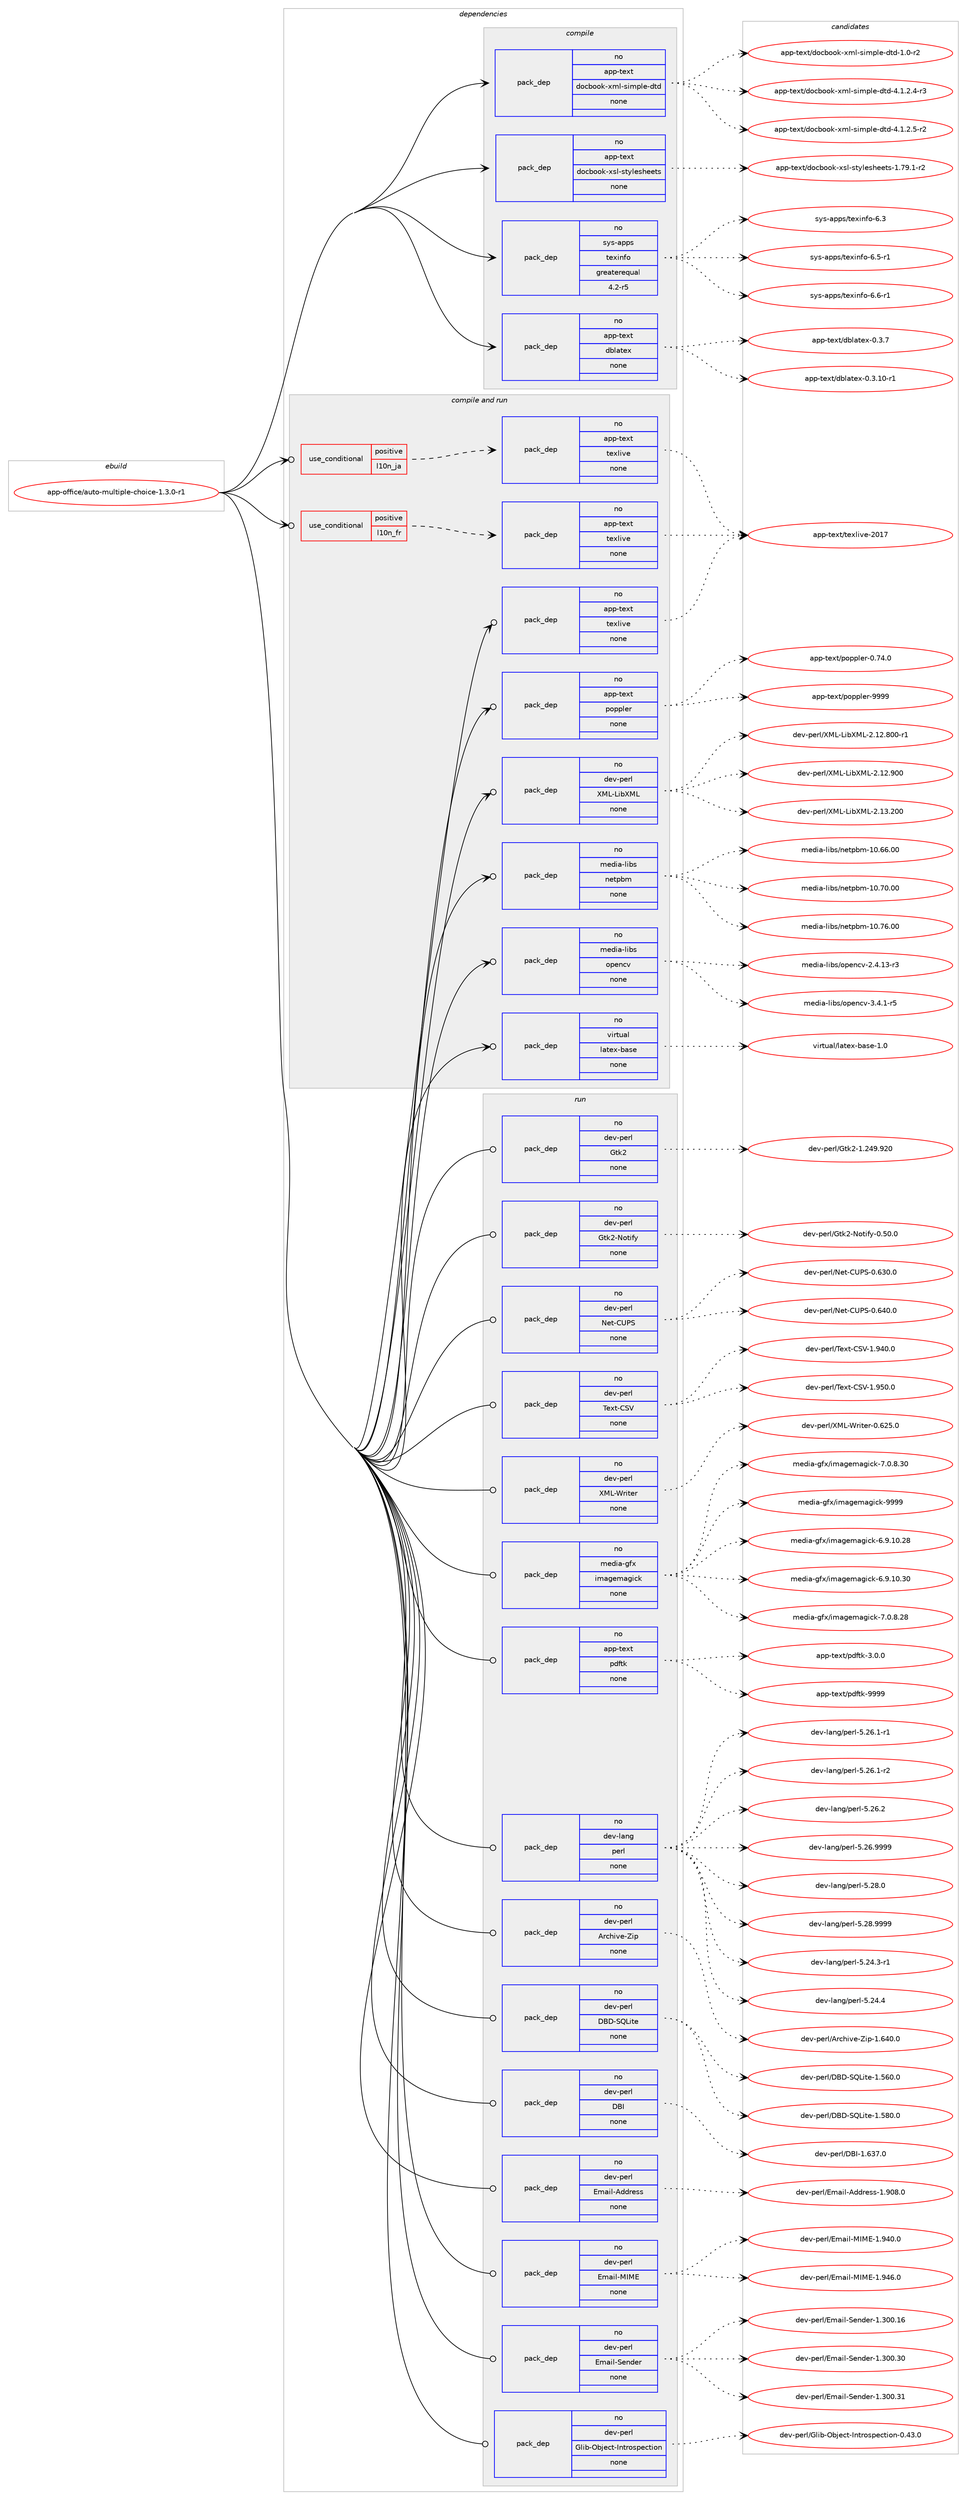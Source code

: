 digraph prolog {

# *************
# Graph options
# *************

newrank=true;
concentrate=true;
compound=true;
graph [rankdir=LR,fontname=Helvetica,fontsize=10,ranksep=1.5];#, ranksep=2.5, nodesep=0.2];
edge  [arrowhead=vee];
node  [fontname=Helvetica,fontsize=10];

# **********
# The ebuild
# **********

subgraph cluster_leftcol {
color=gray;
rank=same;
label=<<i>ebuild</i>>;
id [label="app-office/auto-multiple-choice-1.3.0-r1", color=red, width=4, href="../app-office/auto-multiple-choice-1.3.0-r1.svg"];
}

# ****************
# The dependencies
# ****************

subgraph cluster_midcol {
color=gray;
label=<<i>dependencies</i>>;
subgraph cluster_compile {
fillcolor="#eeeeee";
style=filled;
label=<<i>compile</i>>;
subgraph pack927870 {
dependency1302330 [label=<<TABLE BORDER="0" CELLBORDER="1" CELLSPACING="0" CELLPADDING="4" WIDTH="220"><TR><TD ROWSPAN="6" CELLPADDING="30">pack_dep</TD></TR><TR><TD WIDTH="110">no</TD></TR><TR><TD>app-text</TD></TR><TR><TD>dblatex</TD></TR><TR><TD>none</TD></TR><TR><TD></TD></TR></TABLE>>, shape=none, color=blue];
}
id:e -> dependency1302330:w [weight=20,style="solid",arrowhead="vee"];
subgraph pack927871 {
dependency1302331 [label=<<TABLE BORDER="0" CELLBORDER="1" CELLSPACING="0" CELLPADDING="4" WIDTH="220"><TR><TD ROWSPAN="6" CELLPADDING="30">pack_dep</TD></TR><TR><TD WIDTH="110">no</TD></TR><TR><TD>app-text</TD></TR><TR><TD>docbook-xml-simple-dtd</TD></TR><TR><TD>none</TD></TR><TR><TD></TD></TR></TABLE>>, shape=none, color=blue];
}
id:e -> dependency1302331:w [weight=20,style="solid",arrowhead="vee"];
subgraph pack927872 {
dependency1302332 [label=<<TABLE BORDER="0" CELLBORDER="1" CELLSPACING="0" CELLPADDING="4" WIDTH="220"><TR><TD ROWSPAN="6" CELLPADDING="30">pack_dep</TD></TR><TR><TD WIDTH="110">no</TD></TR><TR><TD>app-text</TD></TR><TR><TD>docbook-xsl-stylesheets</TD></TR><TR><TD>none</TD></TR><TR><TD></TD></TR></TABLE>>, shape=none, color=blue];
}
id:e -> dependency1302332:w [weight=20,style="solid",arrowhead="vee"];
subgraph pack927873 {
dependency1302333 [label=<<TABLE BORDER="0" CELLBORDER="1" CELLSPACING="0" CELLPADDING="4" WIDTH="220"><TR><TD ROWSPAN="6" CELLPADDING="30">pack_dep</TD></TR><TR><TD WIDTH="110">no</TD></TR><TR><TD>sys-apps</TD></TR><TR><TD>texinfo</TD></TR><TR><TD>greaterequal</TD></TR><TR><TD>4.2-r5</TD></TR></TABLE>>, shape=none, color=blue];
}
id:e -> dependency1302333:w [weight=20,style="solid",arrowhead="vee"];
}
subgraph cluster_compileandrun {
fillcolor="#eeeeee";
style=filled;
label=<<i>compile and run</i>>;
subgraph cond354155 {
dependency1302334 [label=<<TABLE BORDER="0" CELLBORDER="1" CELLSPACING="0" CELLPADDING="4"><TR><TD ROWSPAN="3" CELLPADDING="10">use_conditional</TD></TR><TR><TD>positive</TD></TR><TR><TD>l10n_fr</TD></TR></TABLE>>, shape=none, color=red];
subgraph pack927874 {
dependency1302335 [label=<<TABLE BORDER="0" CELLBORDER="1" CELLSPACING="0" CELLPADDING="4" WIDTH="220"><TR><TD ROWSPAN="6" CELLPADDING="30">pack_dep</TD></TR><TR><TD WIDTH="110">no</TD></TR><TR><TD>app-text</TD></TR><TR><TD>texlive</TD></TR><TR><TD>none</TD></TR><TR><TD></TD></TR></TABLE>>, shape=none, color=blue];
}
dependency1302334:e -> dependency1302335:w [weight=20,style="dashed",arrowhead="vee"];
}
id:e -> dependency1302334:w [weight=20,style="solid",arrowhead="odotvee"];
subgraph cond354156 {
dependency1302336 [label=<<TABLE BORDER="0" CELLBORDER="1" CELLSPACING="0" CELLPADDING="4"><TR><TD ROWSPAN="3" CELLPADDING="10">use_conditional</TD></TR><TR><TD>positive</TD></TR><TR><TD>l10n_ja</TD></TR></TABLE>>, shape=none, color=red];
subgraph pack927875 {
dependency1302337 [label=<<TABLE BORDER="0" CELLBORDER="1" CELLSPACING="0" CELLPADDING="4" WIDTH="220"><TR><TD ROWSPAN="6" CELLPADDING="30">pack_dep</TD></TR><TR><TD WIDTH="110">no</TD></TR><TR><TD>app-text</TD></TR><TR><TD>texlive</TD></TR><TR><TD>none</TD></TR><TR><TD></TD></TR></TABLE>>, shape=none, color=blue];
}
dependency1302336:e -> dependency1302337:w [weight=20,style="dashed",arrowhead="vee"];
}
id:e -> dependency1302336:w [weight=20,style="solid",arrowhead="odotvee"];
subgraph pack927876 {
dependency1302338 [label=<<TABLE BORDER="0" CELLBORDER="1" CELLSPACING="0" CELLPADDING="4" WIDTH="220"><TR><TD ROWSPAN="6" CELLPADDING="30">pack_dep</TD></TR><TR><TD WIDTH="110">no</TD></TR><TR><TD>app-text</TD></TR><TR><TD>poppler</TD></TR><TR><TD>none</TD></TR><TR><TD></TD></TR></TABLE>>, shape=none, color=blue];
}
id:e -> dependency1302338:w [weight=20,style="solid",arrowhead="odotvee"];
subgraph pack927877 {
dependency1302339 [label=<<TABLE BORDER="0" CELLBORDER="1" CELLSPACING="0" CELLPADDING="4" WIDTH="220"><TR><TD ROWSPAN="6" CELLPADDING="30">pack_dep</TD></TR><TR><TD WIDTH="110">no</TD></TR><TR><TD>app-text</TD></TR><TR><TD>texlive</TD></TR><TR><TD>none</TD></TR><TR><TD></TD></TR></TABLE>>, shape=none, color=blue];
}
id:e -> dependency1302339:w [weight=20,style="solid",arrowhead="odotvee"];
subgraph pack927878 {
dependency1302340 [label=<<TABLE BORDER="0" CELLBORDER="1" CELLSPACING="0" CELLPADDING="4" WIDTH="220"><TR><TD ROWSPAN="6" CELLPADDING="30">pack_dep</TD></TR><TR><TD WIDTH="110">no</TD></TR><TR><TD>dev-perl</TD></TR><TR><TD>XML-LibXML</TD></TR><TR><TD>none</TD></TR><TR><TD></TD></TR></TABLE>>, shape=none, color=blue];
}
id:e -> dependency1302340:w [weight=20,style="solid",arrowhead="odotvee"];
subgraph pack927879 {
dependency1302341 [label=<<TABLE BORDER="0" CELLBORDER="1" CELLSPACING="0" CELLPADDING="4" WIDTH="220"><TR><TD ROWSPAN="6" CELLPADDING="30">pack_dep</TD></TR><TR><TD WIDTH="110">no</TD></TR><TR><TD>media-libs</TD></TR><TR><TD>netpbm</TD></TR><TR><TD>none</TD></TR><TR><TD></TD></TR></TABLE>>, shape=none, color=blue];
}
id:e -> dependency1302341:w [weight=20,style="solid",arrowhead="odotvee"];
subgraph pack927880 {
dependency1302342 [label=<<TABLE BORDER="0" CELLBORDER="1" CELLSPACING="0" CELLPADDING="4" WIDTH="220"><TR><TD ROWSPAN="6" CELLPADDING="30">pack_dep</TD></TR><TR><TD WIDTH="110">no</TD></TR><TR><TD>media-libs</TD></TR><TR><TD>opencv</TD></TR><TR><TD>none</TD></TR><TR><TD></TD></TR></TABLE>>, shape=none, color=blue];
}
id:e -> dependency1302342:w [weight=20,style="solid",arrowhead="odotvee"];
subgraph pack927881 {
dependency1302343 [label=<<TABLE BORDER="0" CELLBORDER="1" CELLSPACING="0" CELLPADDING="4" WIDTH="220"><TR><TD ROWSPAN="6" CELLPADDING="30">pack_dep</TD></TR><TR><TD WIDTH="110">no</TD></TR><TR><TD>virtual</TD></TR><TR><TD>latex-base</TD></TR><TR><TD>none</TD></TR><TR><TD></TD></TR></TABLE>>, shape=none, color=blue];
}
id:e -> dependency1302343:w [weight=20,style="solid",arrowhead="odotvee"];
}
subgraph cluster_run {
fillcolor="#eeeeee";
style=filled;
label=<<i>run</i>>;
subgraph pack927882 {
dependency1302344 [label=<<TABLE BORDER="0" CELLBORDER="1" CELLSPACING="0" CELLPADDING="4" WIDTH="220"><TR><TD ROWSPAN="6" CELLPADDING="30">pack_dep</TD></TR><TR><TD WIDTH="110">no</TD></TR><TR><TD>app-text</TD></TR><TR><TD>pdftk</TD></TR><TR><TD>none</TD></TR><TR><TD></TD></TR></TABLE>>, shape=none, color=blue];
}
id:e -> dependency1302344:w [weight=20,style="solid",arrowhead="odot"];
subgraph pack927883 {
dependency1302345 [label=<<TABLE BORDER="0" CELLBORDER="1" CELLSPACING="0" CELLPADDING="4" WIDTH="220"><TR><TD ROWSPAN="6" CELLPADDING="30">pack_dep</TD></TR><TR><TD WIDTH="110">no</TD></TR><TR><TD>dev-lang</TD></TR><TR><TD>perl</TD></TR><TR><TD>none</TD></TR><TR><TD></TD></TR></TABLE>>, shape=none, color=blue];
}
id:e -> dependency1302345:w [weight=20,style="solid",arrowhead="odot"];
subgraph pack927884 {
dependency1302346 [label=<<TABLE BORDER="0" CELLBORDER="1" CELLSPACING="0" CELLPADDING="4" WIDTH="220"><TR><TD ROWSPAN="6" CELLPADDING="30">pack_dep</TD></TR><TR><TD WIDTH="110">no</TD></TR><TR><TD>dev-perl</TD></TR><TR><TD>Archive-Zip</TD></TR><TR><TD>none</TD></TR><TR><TD></TD></TR></TABLE>>, shape=none, color=blue];
}
id:e -> dependency1302346:w [weight=20,style="solid",arrowhead="odot"];
subgraph pack927885 {
dependency1302347 [label=<<TABLE BORDER="0" CELLBORDER="1" CELLSPACING="0" CELLPADDING="4" WIDTH="220"><TR><TD ROWSPAN="6" CELLPADDING="30">pack_dep</TD></TR><TR><TD WIDTH="110">no</TD></TR><TR><TD>dev-perl</TD></TR><TR><TD>DBD-SQLite</TD></TR><TR><TD>none</TD></TR><TR><TD></TD></TR></TABLE>>, shape=none, color=blue];
}
id:e -> dependency1302347:w [weight=20,style="solid",arrowhead="odot"];
subgraph pack927886 {
dependency1302348 [label=<<TABLE BORDER="0" CELLBORDER="1" CELLSPACING="0" CELLPADDING="4" WIDTH="220"><TR><TD ROWSPAN="6" CELLPADDING="30">pack_dep</TD></TR><TR><TD WIDTH="110">no</TD></TR><TR><TD>dev-perl</TD></TR><TR><TD>DBI</TD></TR><TR><TD>none</TD></TR><TR><TD></TD></TR></TABLE>>, shape=none, color=blue];
}
id:e -> dependency1302348:w [weight=20,style="solid",arrowhead="odot"];
subgraph pack927887 {
dependency1302349 [label=<<TABLE BORDER="0" CELLBORDER="1" CELLSPACING="0" CELLPADDING="4" WIDTH="220"><TR><TD ROWSPAN="6" CELLPADDING="30">pack_dep</TD></TR><TR><TD WIDTH="110">no</TD></TR><TR><TD>dev-perl</TD></TR><TR><TD>Email-Address</TD></TR><TR><TD>none</TD></TR><TR><TD></TD></TR></TABLE>>, shape=none, color=blue];
}
id:e -> dependency1302349:w [weight=20,style="solid",arrowhead="odot"];
subgraph pack927888 {
dependency1302350 [label=<<TABLE BORDER="0" CELLBORDER="1" CELLSPACING="0" CELLPADDING="4" WIDTH="220"><TR><TD ROWSPAN="6" CELLPADDING="30">pack_dep</TD></TR><TR><TD WIDTH="110">no</TD></TR><TR><TD>dev-perl</TD></TR><TR><TD>Email-MIME</TD></TR><TR><TD>none</TD></TR><TR><TD></TD></TR></TABLE>>, shape=none, color=blue];
}
id:e -> dependency1302350:w [weight=20,style="solid",arrowhead="odot"];
subgraph pack927889 {
dependency1302351 [label=<<TABLE BORDER="0" CELLBORDER="1" CELLSPACING="0" CELLPADDING="4" WIDTH="220"><TR><TD ROWSPAN="6" CELLPADDING="30">pack_dep</TD></TR><TR><TD WIDTH="110">no</TD></TR><TR><TD>dev-perl</TD></TR><TR><TD>Email-Sender</TD></TR><TR><TD>none</TD></TR><TR><TD></TD></TR></TABLE>>, shape=none, color=blue];
}
id:e -> dependency1302351:w [weight=20,style="solid",arrowhead="odot"];
subgraph pack927890 {
dependency1302352 [label=<<TABLE BORDER="0" CELLBORDER="1" CELLSPACING="0" CELLPADDING="4" WIDTH="220"><TR><TD ROWSPAN="6" CELLPADDING="30">pack_dep</TD></TR><TR><TD WIDTH="110">no</TD></TR><TR><TD>dev-perl</TD></TR><TR><TD>Glib-Object-Introspection</TD></TR><TR><TD>none</TD></TR><TR><TD></TD></TR></TABLE>>, shape=none, color=blue];
}
id:e -> dependency1302352:w [weight=20,style="solid",arrowhead="odot"];
subgraph pack927891 {
dependency1302353 [label=<<TABLE BORDER="0" CELLBORDER="1" CELLSPACING="0" CELLPADDING="4" WIDTH="220"><TR><TD ROWSPAN="6" CELLPADDING="30">pack_dep</TD></TR><TR><TD WIDTH="110">no</TD></TR><TR><TD>dev-perl</TD></TR><TR><TD>Gtk2</TD></TR><TR><TD>none</TD></TR><TR><TD></TD></TR></TABLE>>, shape=none, color=blue];
}
id:e -> dependency1302353:w [weight=20,style="solid",arrowhead="odot"];
subgraph pack927892 {
dependency1302354 [label=<<TABLE BORDER="0" CELLBORDER="1" CELLSPACING="0" CELLPADDING="4" WIDTH="220"><TR><TD ROWSPAN="6" CELLPADDING="30">pack_dep</TD></TR><TR><TD WIDTH="110">no</TD></TR><TR><TD>dev-perl</TD></TR><TR><TD>Gtk2-Notify</TD></TR><TR><TD>none</TD></TR><TR><TD></TD></TR></TABLE>>, shape=none, color=blue];
}
id:e -> dependency1302354:w [weight=20,style="solid",arrowhead="odot"];
subgraph pack927893 {
dependency1302355 [label=<<TABLE BORDER="0" CELLBORDER="1" CELLSPACING="0" CELLPADDING="4" WIDTH="220"><TR><TD ROWSPAN="6" CELLPADDING="30">pack_dep</TD></TR><TR><TD WIDTH="110">no</TD></TR><TR><TD>dev-perl</TD></TR><TR><TD>Net-CUPS</TD></TR><TR><TD>none</TD></TR><TR><TD></TD></TR></TABLE>>, shape=none, color=blue];
}
id:e -> dependency1302355:w [weight=20,style="solid",arrowhead="odot"];
subgraph pack927894 {
dependency1302356 [label=<<TABLE BORDER="0" CELLBORDER="1" CELLSPACING="0" CELLPADDING="4" WIDTH="220"><TR><TD ROWSPAN="6" CELLPADDING="30">pack_dep</TD></TR><TR><TD WIDTH="110">no</TD></TR><TR><TD>dev-perl</TD></TR><TR><TD>Text-CSV</TD></TR><TR><TD>none</TD></TR><TR><TD></TD></TR></TABLE>>, shape=none, color=blue];
}
id:e -> dependency1302356:w [weight=20,style="solid",arrowhead="odot"];
subgraph pack927895 {
dependency1302357 [label=<<TABLE BORDER="0" CELLBORDER="1" CELLSPACING="0" CELLPADDING="4" WIDTH="220"><TR><TD ROWSPAN="6" CELLPADDING="30">pack_dep</TD></TR><TR><TD WIDTH="110">no</TD></TR><TR><TD>dev-perl</TD></TR><TR><TD>XML-Writer</TD></TR><TR><TD>none</TD></TR><TR><TD></TD></TR></TABLE>>, shape=none, color=blue];
}
id:e -> dependency1302357:w [weight=20,style="solid",arrowhead="odot"];
subgraph pack927896 {
dependency1302358 [label=<<TABLE BORDER="0" CELLBORDER="1" CELLSPACING="0" CELLPADDING="4" WIDTH="220"><TR><TD ROWSPAN="6" CELLPADDING="30">pack_dep</TD></TR><TR><TD WIDTH="110">no</TD></TR><TR><TD>media-gfx</TD></TR><TR><TD>imagemagick</TD></TR><TR><TD>none</TD></TR><TR><TD></TD></TR></TABLE>>, shape=none, color=blue];
}
id:e -> dependency1302358:w [weight=20,style="solid",arrowhead="odot"];
}
}

# **************
# The candidates
# **************

subgraph cluster_choices {
rank=same;
color=gray;
label=<<i>candidates</i>>;

subgraph choice927870 {
color=black;
nodesep=1;
choice9711211245116101120116471009810897116101120454846514649484511449 [label="app-text/dblatex-0.3.10-r1", color=red, width=4,href="../app-text/dblatex-0.3.10-r1.svg"];
choice9711211245116101120116471009810897116101120454846514655 [label="app-text/dblatex-0.3.7", color=red, width=4,href="../app-text/dblatex-0.3.7.svg"];
dependency1302330:e -> choice9711211245116101120116471009810897116101120454846514649484511449:w [style=dotted,weight="100"];
dependency1302330:e -> choice9711211245116101120116471009810897116101120454846514655:w [style=dotted,weight="100"];
}
subgraph choice927871 {
color=black;
nodesep=1;
choice9711211245116101120116471001119998111111107451201091084511510510911210810145100116100454946484511450 [label="app-text/docbook-xml-simple-dtd-1.0-r2", color=red, width=4,href="../app-text/docbook-xml-simple-dtd-1.0-r2.svg"];
choice971121124511610112011647100111999811111110745120109108451151051091121081014510011610045524649465046524511451 [label="app-text/docbook-xml-simple-dtd-4.1.2.4-r3", color=red, width=4,href="../app-text/docbook-xml-simple-dtd-4.1.2.4-r3.svg"];
choice971121124511610112011647100111999811111110745120109108451151051091121081014510011610045524649465046534511450 [label="app-text/docbook-xml-simple-dtd-4.1.2.5-r2", color=red, width=4,href="../app-text/docbook-xml-simple-dtd-4.1.2.5-r2.svg"];
dependency1302331:e -> choice9711211245116101120116471001119998111111107451201091084511510510911210810145100116100454946484511450:w [style=dotted,weight="100"];
dependency1302331:e -> choice971121124511610112011647100111999811111110745120109108451151051091121081014510011610045524649465046524511451:w [style=dotted,weight="100"];
dependency1302331:e -> choice971121124511610112011647100111999811111110745120109108451151051091121081014510011610045524649465046534511450:w [style=dotted,weight="100"];
}
subgraph choice927872 {
color=black;
nodesep=1;
choice97112112451161011201164710011199981111111074512011510845115116121108101115104101101116115454946555746494511450 [label="app-text/docbook-xsl-stylesheets-1.79.1-r2", color=red, width=4,href="../app-text/docbook-xsl-stylesheets-1.79.1-r2.svg"];
dependency1302332:e -> choice97112112451161011201164710011199981111111074512011510845115116121108101115104101101116115454946555746494511450:w [style=dotted,weight="100"];
}
subgraph choice927873 {
color=black;
nodesep=1;
choice11512111545971121121154711610112010511010211145544651 [label="sys-apps/texinfo-6.3", color=red, width=4,href="../sys-apps/texinfo-6.3.svg"];
choice115121115459711211211547116101120105110102111455446534511449 [label="sys-apps/texinfo-6.5-r1", color=red, width=4,href="../sys-apps/texinfo-6.5-r1.svg"];
choice115121115459711211211547116101120105110102111455446544511449 [label="sys-apps/texinfo-6.6-r1", color=red, width=4,href="../sys-apps/texinfo-6.6-r1.svg"];
dependency1302333:e -> choice11512111545971121121154711610112010511010211145544651:w [style=dotted,weight="100"];
dependency1302333:e -> choice115121115459711211211547116101120105110102111455446534511449:w [style=dotted,weight="100"];
dependency1302333:e -> choice115121115459711211211547116101120105110102111455446544511449:w [style=dotted,weight="100"];
}
subgraph choice927874 {
color=black;
nodesep=1;
choice9711211245116101120116471161011201081051181014550484955 [label="app-text/texlive-2017", color=red, width=4,href="../app-text/texlive-2017.svg"];
dependency1302335:e -> choice9711211245116101120116471161011201081051181014550484955:w [style=dotted,weight="100"];
}
subgraph choice927875 {
color=black;
nodesep=1;
choice9711211245116101120116471161011201081051181014550484955 [label="app-text/texlive-2017", color=red, width=4,href="../app-text/texlive-2017.svg"];
dependency1302337:e -> choice9711211245116101120116471161011201081051181014550484955:w [style=dotted,weight="100"];
}
subgraph choice927876 {
color=black;
nodesep=1;
choice97112112451161011201164711211111211210810111445484655524648 [label="app-text/poppler-0.74.0", color=red, width=4,href="../app-text/poppler-0.74.0.svg"];
choice9711211245116101120116471121111121121081011144557575757 [label="app-text/poppler-9999", color=red, width=4,href="../app-text/poppler-9999.svg"];
dependency1302338:e -> choice97112112451161011201164711211111211210810111445484655524648:w [style=dotted,weight="100"];
dependency1302338:e -> choice9711211245116101120116471121111121121081011144557575757:w [style=dotted,weight="100"];
}
subgraph choice927877 {
color=black;
nodesep=1;
choice9711211245116101120116471161011201081051181014550484955 [label="app-text/texlive-2017", color=red, width=4,href="../app-text/texlive-2017.svg"];
dependency1302339:e -> choice9711211245116101120116471161011201081051181014550484955:w [style=dotted,weight="100"];
}
subgraph choice927878 {
color=black;
nodesep=1;
choice10010111845112101114108478877764576105988877764550464950465648484511449 [label="dev-perl/XML-LibXML-2.12.800-r1", color=red, width=4,href="../dev-perl/XML-LibXML-2.12.800-r1.svg"];
choice1001011184511210111410847887776457610598887776455046495046574848 [label="dev-perl/XML-LibXML-2.12.900", color=red, width=4,href="../dev-perl/XML-LibXML-2.12.900.svg"];
choice1001011184511210111410847887776457610598887776455046495146504848 [label="dev-perl/XML-LibXML-2.13.200", color=red, width=4,href="../dev-perl/XML-LibXML-2.13.200.svg"];
dependency1302340:e -> choice10010111845112101114108478877764576105988877764550464950465648484511449:w [style=dotted,weight="100"];
dependency1302340:e -> choice1001011184511210111410847887776457610598887776455046495046574848:w [style=dotted,weight="100"];
dependency1302340:e -> choice1001011184511210111410847887776457610598887776455046495146504848:w [style=dotted,weight="100"];
}
subgraph choice927879 {
color=black;
nodesep=1;
choice1091011001059745108105981154711010111611298109454948465454464848 [label="media-libs/netpbm-10.66.00", color=red, width=4,href="../media-libs/netpbm-10.66.00.svg"];
choice1091011001059745108105981154711010111611298109454948465548464848 [label="media-libs/netpbm-10.70.00", color=red, width=4,href="../media-libs/netpbm-10.70.00.svg"];
choice1091011001059745108105981154711010111611298109454948465554464848 [label="media-libs/netpbm-10.76.00", color=red, width=4,href="../media-libs/netpbm-10.76.00.svg"];
dependency1302341:e -> choice1091011001059745108105981154711010111611298109454948465454464848:w [style=dotted,weight="100"];
dependency1302341:e -> choice1091011001059745108105981154711010111611298109454948465548464848:w [style=dotted,weight="100"];
dependency1302341:e -> choice1091011001059745108105981154711010111611298109454948465554464848:w [style=dotted,weight="100"];
}
subgraph choice927880 {
color=black;
nodesep=1;
choice1091011001059745108105981154711111210111099118455046524649514511451 [label="media-libs/opencv-2.4.13-r3", color=red, width=4,href="../media-libs/opencv-2.4.13-r3.svg"];
choice10910110010597451081059811547111112101110991184551465246494511453 [label="media-libs/opencv-3.4.1-r5", color=red, width=4,href="../media-libs/opencv-3.4.1-r5.svg"];
dependency1302342:e -> choice1091011001059745108105981154711111210111099118455046524649514511451:w [style=dotted,weight="100"];
dependency1302342:e -> choice10910110010597451081059811547111112101110991184551465246494511453:w [style=dotted,weight="100"];
}
subgraph choice927881 {
color=black;
nodesep=1;
choice11810511411611797108471089711610112045989711510145494648 [label="virtual/latex-base-1.0", color=red, width=4,href="../virtual/latex-base-1.0.svg"];
dependency1302343:e -> choice11810511411611797108471089711610112045989711510145494648:w [style=dotted,weight="100"];
}
subgraph choice927882 {
color=black;
nodesep=1;
choice971121124511610112011647112100102116107455146484648 [label="app-text/pdftk-3.0.0", color=red, width=4,href="../app-text/pdftk-3.0.0.svg"];
choice9711211245116101120116471121001021161074557575757 [label="app-text/pdftk-9999", color=red, width=4,href="../app-text/pdftk-9999.svg"];
dependency1302344:e -> choice971121124511610112011647112100102116107455146484648:w [style=dotted,weight="100"];
dependency1302344:e -> choice9711211245116101120116471121001021161074557575757:w [style=dotted,weight="100"];
}
subgraph choice927883 {
color=black;
nodesep=1;
choice100101118451089711010347112101114108455346505246514511449 [label="dev-lang/perl-5.24.3-r1", color=red, width=4,href="../dev-lang/perl-5.24.3-r1.svg"];
choice10010111845108971101034711210111410845534650524652 [label="dev-lang/perl-5.24.4", color=red, width=4,href="../dev-lang/perl-5.24.4.svg"];
choice100101118451089711010347112101114108455346505446494511449 [label="dev-lang/perl-5.26.1-r1", color=red, width=4,href="../dev-lang/perl-5.26.1-r1.svg"];
choice100101118451089711010347112101114108455346505446494511450 [label="dev-lang/perl-5.26.1-r2", color=red, width=4,href="../dev-lang/perl-5.26.1-r2.svg"];
choice10010111845108971101034711210111410845534650544650 [label="dev-lang/perl-5.26.2", color=red, width=4,href="../dev-lang/perl-5.26.2.svg"];
choice10010111845108971101034711210111410845534650544657575757 [label="dev-lang/perl-5.26.9999", color=red, width=4,href="../dev-lang/perl-5.26.9999.svg"];
choice10010111845108971101034711210111410845534650564648 [label="dev-lang/perl-5.28.0", color=red, width=4,href="../dev-lang/perl-5.28.0.svg"];
choice10010111845108971101034711210111410845534650564657575757 [label="dev-lang/perl-5.28.9999", color=red, width=4,href="../dev-lang/perl-5.28.9999.svg"];
dependency1302345:e -> choice100101118451089711010347112101114108455346505246514511449:w [style=dotted,weight="100"];
dependency1302345:e -> choice10010111845108971101034711210111410845534650524652:w [style=dotted,weight="100"];
dependency1302345:e -> choice100101118451089711010347112101114108455346505446494511449:w [style=dotted,weight="100"];
dependency1302345:e -> choice100101118451089711010347112101114108455346505446494511450:w [style=dotted,weight="100"];
dependency1302345:e -> choice10010111845108971101034711210111410845534650544650:w [style=dotted,weight="100"];
dependency1302345:e -> choice10010111845108971101034711210111410845534650544657575757:w [style=dotted,weight="100"];
dependency1302345:e -> choice10010111845108971101034711210111410845534650564648:w [style=dotted,weight="100"];
dependency1302345:e -> choice10010111845108971101034711210111410845534650564657575757:w [style=dotted,weight="100"];
}
subgraph choice927884 {
color=black;
nodesep=1;
choice1001011184511210111410847651149910410511810145901051124549465452484648 [label="dev-perl/Archive-Zip-1.640.0", color=red, width=4,href="../dev-perl/Archive-Zip-1.640.0.svg"];
dependency1302346:e -> choice1001011184511210111410847651149910410511810145901051124549465452484648:w [style=dotted,weight="100"];
}
subgraph choice927885 {
color=black;
nodesep=1;
choice1001011184511210111410847686668458381761051161014549465354484648 [label="dev-perl/DBD-SQLite-1.560.0", color=red, width=4,href="../dev-perl/DBD-SQLite-1.560.0.svg"];
choice1001011184511210111410847686668458381761051161014549465356484648 [label="dev-perl/DBD-SQLite-1.580.0", color=red, width=4,href="../dev-perl/DBD-SQLite-1.580.0.svg"];
dependency1302347:e -> choice1001011184511210111410847686668458381761051161014549465354484648:w [style=dotted,weight="100"];
dependency1302347:e -> choice1001011184511210111410847686668458381761051161014549465356484648:w [style=dotted,weight="100"];
}
subgraph choice927886 {
color=black;
nodesep=1;
choice10010111845112101114108476866734549465451554648 [label="dev-perl/DBI-1.637.0", color=red, width=4,href="../dev-perl/DBI-1.637.0.svg"];
dependency1302348:e -> choice10010111845112101114108476866734549465451554648:w [style=dotted,weight="100"];
}
subgraph choice927887 {
color=black;
nodesep=1;
choice1001011184511210111410847691099710510845651001001141011151154549465748564648 [label="dev-perl/Email-Address-1.908.0", color=red, width=4,href="../dev-perl/Email-Address-1.908.0.svg"];
dependency1302349:e -> choice1001011184511210111410847691099710510845651001001141011151154549465748564648:w [style=dotted,weight="100"];
}
subgraph choice927888 {
color=black;
nodesep=1;
choice1001011184511210111410847691099710510845777377694549465752484648 [label="dev-perl/Email-MIME-1.940.0", color=red, width=4,href="../dev-perl/Email-MIME-1.940.0.svg"];
choice1001011184511210111410847691099710510845777377694549465752544648 [label="dev-perl/Email-MIME-1.946.0", color=red, width=4,href="../dev-perl/Email-MIME-1.946.0.svg"];
dependency1302350:e -> choice1001011184511210111410847691099710510845777377694549465752484648:w [style=dotted,weight="100"];
dependency1302350:e -> choice1001011184511210111410847691099710510845777377694549465752544648:w [style=dotted,weight="100"];
}
subgraph choice927889 {
color=black;
nodesep=1;
choice100101118451121011141084769109971051084583101110100101114454946514848464954 [label="dev-perl/Email-Sender-1.300.16", color=red, width=4,href="../dev-perl/Email-Sender-1.300.16.svg"];
choice100101118451121011141084769109971051084583101110100101114454946514848465148 [label="dev-perl/Email-Sender-1.300.30", color=red, width=4,href="../dev-perl/Email-Sender-1.300.30.svg"];
choice100101118451121011141084769109971051084583101110100101114454946514848465149 [label="dev-perl/Email-Sender-1.300.31", color=red, width=4,href="../dev-perl/Email-Sender-1.300.31.svg"];
dependency1302351:e -> choice100101118451121011141084769109971051084583101110100101114454946514848464954:w [style=dotted,weight="100"];
dependency1302351:e -> choice100101118451121011141084769109971051084583101110100101114454946514848465148:w [style=dotted,weight="100"];
dependency1302351:e -> choice100101118451121011141084769109971051084583101110100101114454946514848465149:w [style=dotted,weight="100"];
}
subgraph choice927890 {
color=black;
nodesep=1;
choice100101118451121011141084771108105984579981061019911645731101161141111151121019911610511111045484652514648 [label="dev-perl/Glib-Object-Introspection-0.43.0", color=red, width=4,href="../dev-perl/Glib-Object-Introspection-0.43.0.svg"];
dependency1302352:e -> choice100101118451121011141084771108105984579981061019911645731101161141111151121019911610511111045484652514648:w [style=dotted,weight="100"];
}
subgraph choice927891 {
color=black;
nodesep=1;
choice1001011184511210111410847711161075045494650525746575048 [label="dev-perl/Gtk2-1.249.920", color=red, width=4,href="../dev-perl/Gtk2-1.249.920.svg"];
dependency1302353:e -> choice1001011184511210111410847711161075045494650525746575048:w [style=dotted,weight="100"];
}
subgraph choice927892 {
color=black;
nodesep=1;
choice10010111845112101114108477111610750457811111610510212145484653484648 [label="dev-perl/Gtk2-Notify-0.50.0", color=red, width=4,href="../dev-perl/Gtk2-Notify-0.50.0.svg"];
dependency1302354:e -> choice10010111845112101114108477111610750457811111610510212145484653484648:w [style=dotted,weight="100"];
}
subgraph choice927893 {
color=black;
nodesep=1;
choice10010111845112101114108477810111645678580834548465451484648 [label="dev-perl/Net-CUPS-0.630.0", color=red, width=4,href="../dev-perl/Net-CUPS-0.630.0.svg"];
choice10010111845112101114108477810111645678580834548465452484648 [label="dev-perl/Net-CUPS-0.640.0", color=red, width=4,href="../dev-perl/Net-CUPS-0.640.0.svg"];
dependency1302355:e -> choice10010111845112101114108477810111645678580834548465451484648:w [style=dotted,weight="100"];
dependency1302355:e -> choice10010111845112101114108477810111645678580834548465452484648:w [style=dotted,weight="100"];
}
subgraph choice927894 {
color=black;
nodesep=1;
choice100101118451121011141084784101120116456783864549465752484648 [label="dev-perl/Text-CSV-1.940.0", color=red, width=4,href="../dev-perl/Text-CSV-1.940.0.svg"];
choice100101118451121011141084784101120116456783864549465753484648 [label="dev-perl/Text-CSV-1.950.0", color=red, width=4,href="../dev-perl/Text-CSV-1.950.0.svg"];
dependency1302356:e -> choice100101118451121011141084784101120116456783864549465752484648:w [style=dotted,weight="100"];
dependency1302356:e -> choice100101118451121011141084784101120116456783864549465753484648:w [style=dotted,weight="100"];
}
subgraph choice927895 {
color=black;
nodesep=1;
choice100101118451121011141084788777645871141051161011144548465450534648 [label="dev-perl/XML-Writer-0.625.0", color=red, width=4,href="../dev-perl/XML-Writer-0.625.0.svg"];
dependency1302357:e -> choice100101118451121011141084788777645871141051161011144548465450534648:w [style=dotted,weight="100"];
}
subgraph choice927896 {
color=black;
nodesep=1;
choice10910110010597451031021204710510997103101109971031059910745544657464948465056 [label="media-gfx/imagemagick-6.9.10.28", color=red, width=4,href="../media-gfx/imagemagick-6.9.10.28.svg"];
choice10910110010597451031021204710510997103101109971031059910745544657464948465148 [label="media-gfx/imagemagick-6.9.10.30", color=red, width=4,href="../media-gfx/imagemagick-6.9.10.30.svg"];
choice109101100105974510310212047105109971031011099710310599107455546484656465056 [label="media-gfx/imagemagick-7.0.8.28", color=red, width=4,href="../media-gfx/imagemagick-7.0.8.28.svg"];
choice109101100105974510310212047105109971031011099710310599107455546484656465148 [label="media-gfx/imagemagick-7.0.8.30", color=red, width=4,href="../media-gfx/imagemagick-7.0.8.30.svg"];
choice1091011001059745103102120471051099710310110997103105991074557575757 [label="media-gfx/imagemagick-9999", color=red, width=4,href="../media-gfx/imagemagick-9999.svg"];
dependency1302358:e -> choice10910110010597451031021204710510997103101109971031059910745544657464948465056:w [style=dotted,weight="100"];
dependency1302358:e -> choice10910110010597451031021204710510997103101109971031059910745544657464948465148:w [style=dotted,weight="100"];
dependency1302358:e -> choice109101100105974510310212047105109971031011099710310599107455546484656465056:w [style=dotted,weight="100"];
dependency1302358:e -> choice109101100105974510310212047105109971031011099710310599107455546484656465148:w [style=dotted,weight="100"];
dependency1302358:e -> choice1091011001059745103102120471051099710310110997103105991074557575757:w [style=dotted,weight="100"];
}
}

}
